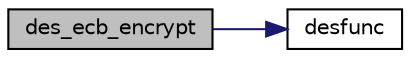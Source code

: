 digraph "des_ecb_encrypt"
{
 // LATEX_PDF_SIZE
  edge [fontname="Helvetica",fontsize="10",labelfontname="Helvetica",labelfontsize="10"];
  node [fontname="Helvetica",fontsize="10",shape=record];
  rankdir="LR";
  Node48 [label="des_ecb_encrypt",height=0.2,width=0.4,color="black", fillcolor="grey75", style="filled", fontcolor="black",tooltip="Encrypts a block of text with LTC_DES."];
  Node48 -> Node49 [color="midnightblue",fontsize="10",style="solid",fontname="Helvetica"];
  Node49 [label="desfunc",height=0.2,width=0.4,color="black", fillcolor="white", style="filled",URL="$des_8c.html#a40c4cfa81b99dc75ec50f9b13a9360de",tooltip=" "];
}
